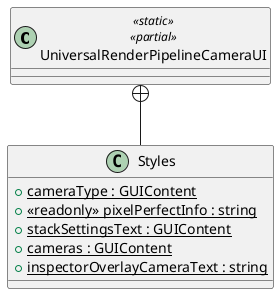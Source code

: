 @startuml
class UniversalRenderPipelineCameraUI <<static>> <<partial>> {
}
class Styles {
    + {static} cameraType : GUIContent
    + {static} <<readonly>> pixelPerfectInfo : string
    + {static} stackSettingsText : GUIContent
    + {static} cameras : GUIContent
    + {static} inspectorOverlayCameraText : string
}
UniversalRenderPipelineCameraUI +-- Styles
@enduml
